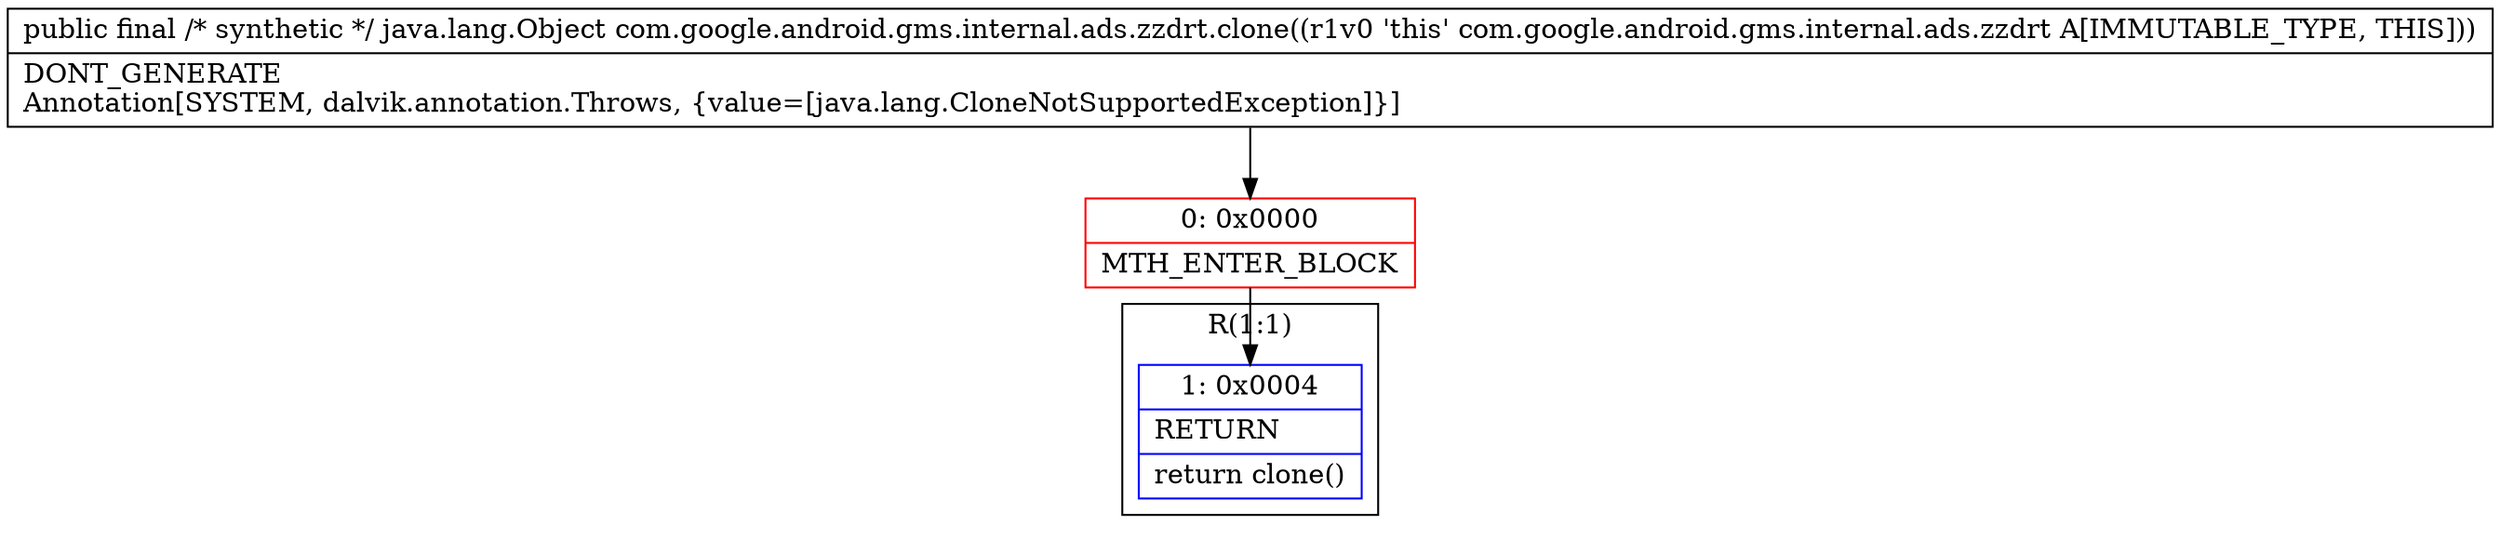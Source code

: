 digraph "CFG forcom.google.android.gms.internal.ads.zzdrt.clone()Ljava\/lang\/Object;" {
subgraph cluster_Region_30765916 {
label = "R(1:1)";
node [shape=record,color=blue];
Node_1 [shape=record,label="{1\:\ 0x0004|RETURN\l|return clone()\l}"];
}
Node_0 [shape=record,color=red,label="{0\:\ 0x0000|MTH_ENTER_BLOCK\l}"];
MethodNode[shape=record,label="{public final \/* synthetic *\/ java.lang.Object com.google.android.gms.internal.ads.zzdrt.clone((r1v0 'this' com.google.android.gms.internal.ads.zzdrt A[IMMUTABLE_TYPE, THIS]))  | DONT_GENERATE\lAnnotation[SYSTEM, dalvik.annotation.Throws, \{value=[java.lang.CloneNotSupportedException]\}]\l}"];
MethodNode -> Node_0;
Node_0 -> Node_1;
}

